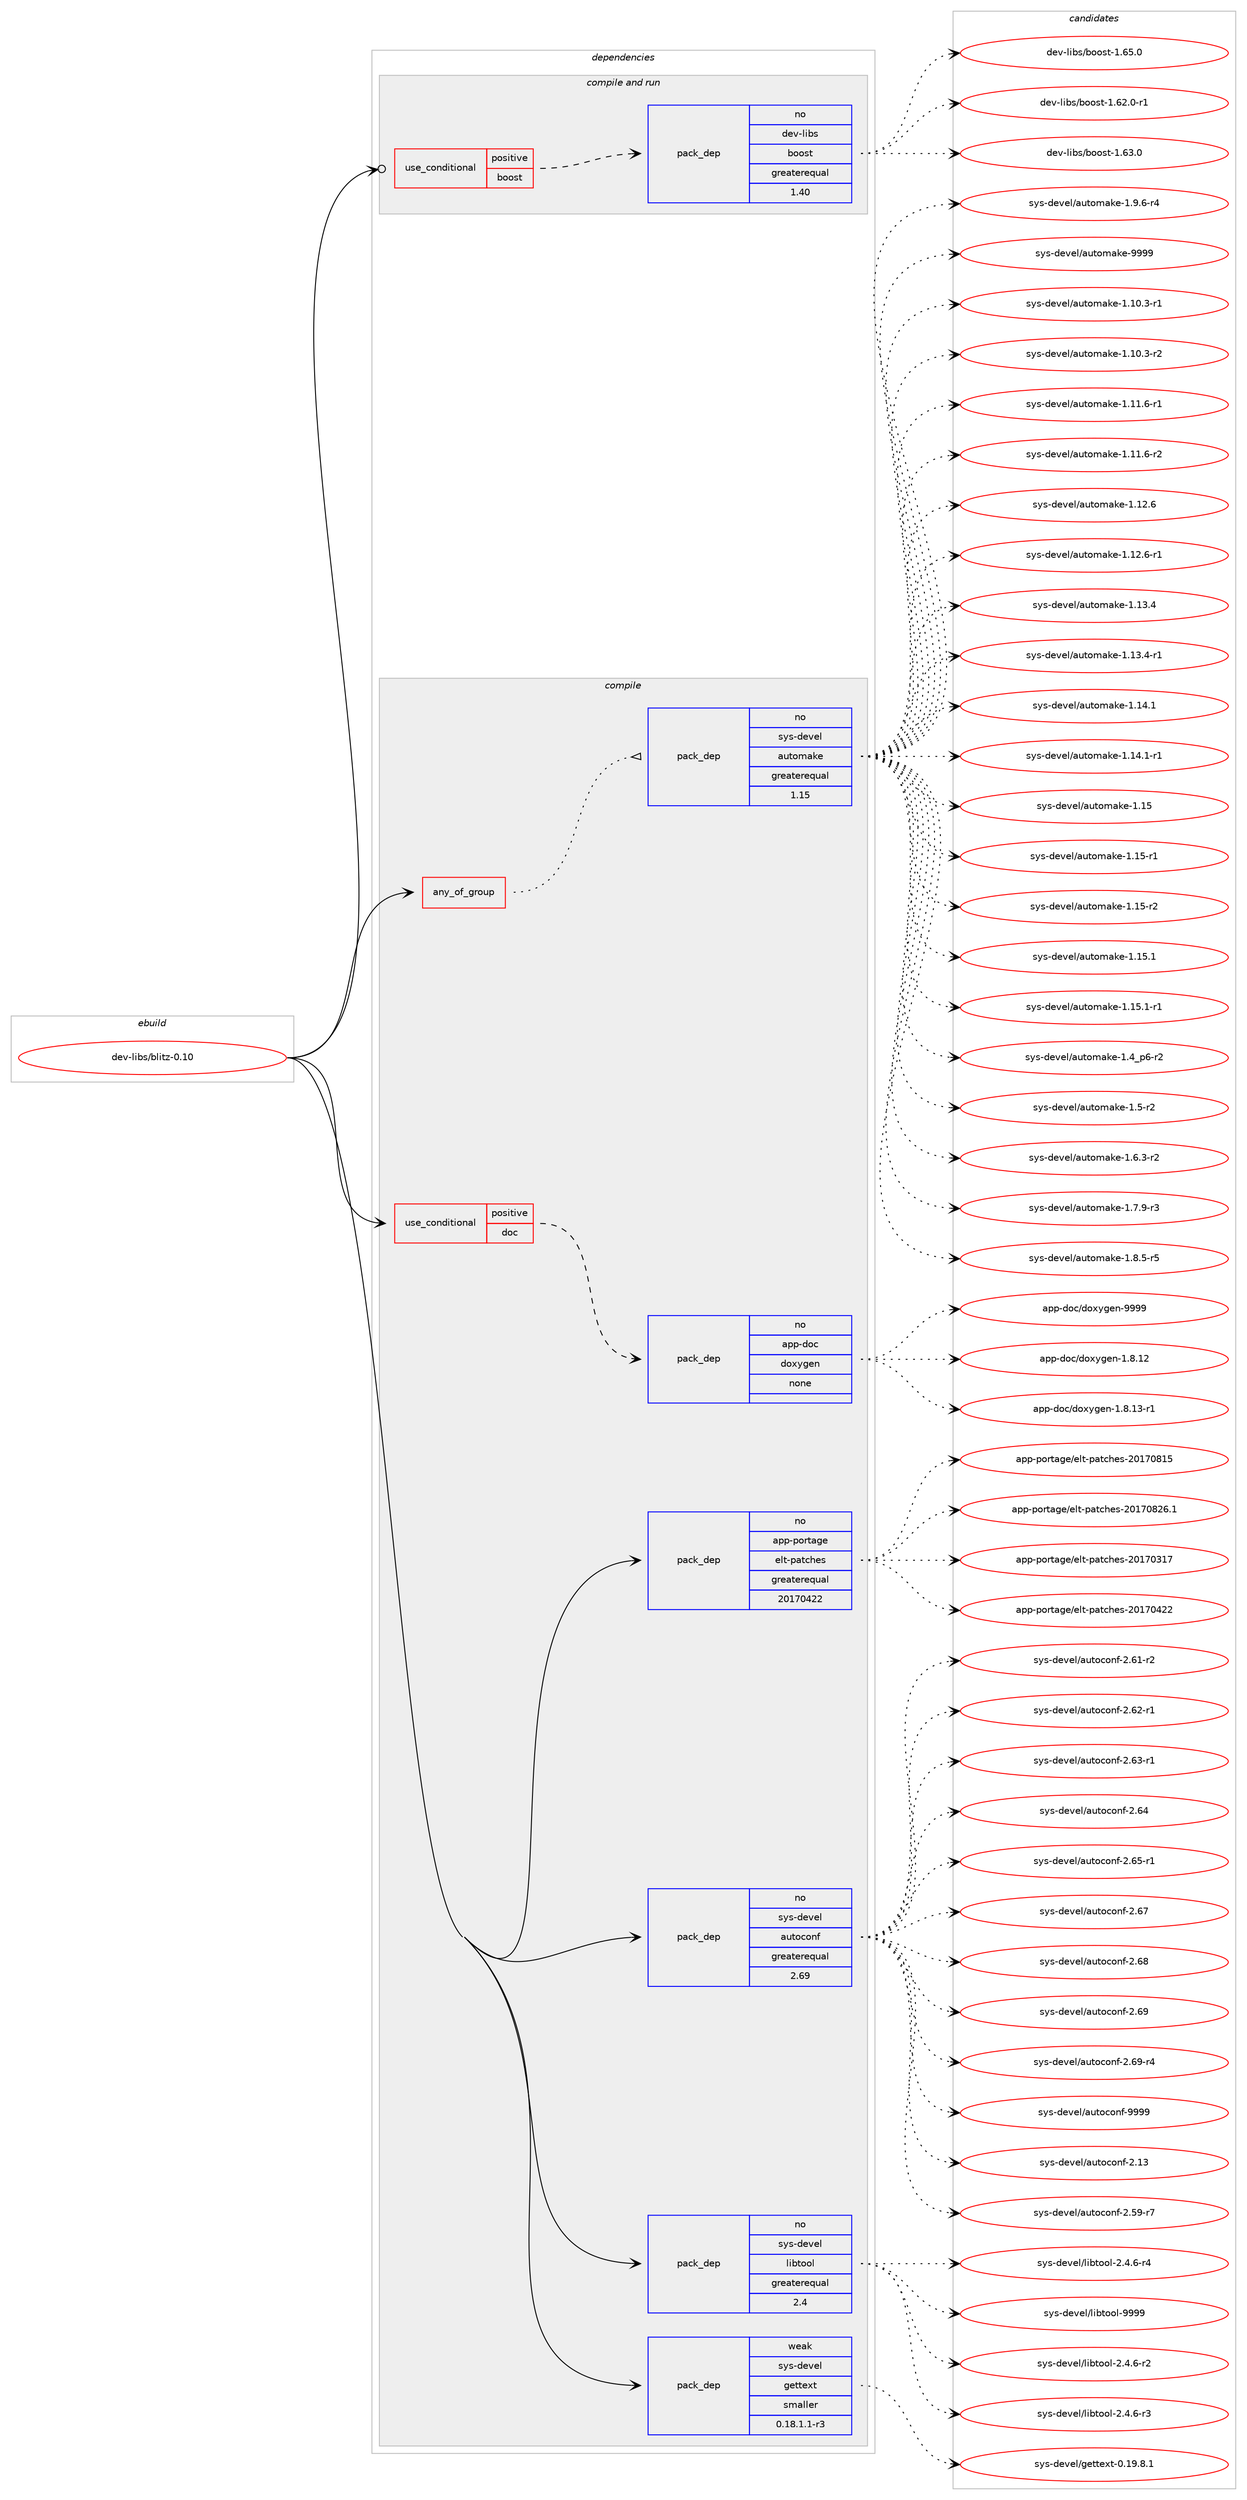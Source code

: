 digraph prolog {

# *************
# Graph options
# *************

newrank=true;
concentrate=true;
compound=true;
graph [rankdir=LR,fontname=Helvetica,fontsize=10,ranksep=1.5];#, ranksep=2.5, nodesep=0.2];
edge  [arrowhead=vee];
node  [fontname=Helvetica,fontsize=10];

# **********
# The ebuild
# **********

subgraph cluster_leftcol {
color=gray;
rank=same;
label=<<i>ebuild</i>>;
id [label="dev-libs/blitz-0.10", color=red, width=4, href="../dev-libs/blitz-0.10.svg"];
}

# ****************
# The dependencies
# ****************

subgraph cluster_midcol {
color=gray;
label=<<i>dependencies</i>>;
subgraph cluster_compile {
fillcolor="#eeeeee";
style=filled;
label=<<i>compile</i>>;
subgraph any3192 {
dependency111477 [label=<<TABLE BORDER="0" CELLBORDER="1" CELLSPACING="0" CELLPADDING="4"><TR><TD CELLPADDING="10">any_of_group</TD></TR></TABLE>>, shape=none, color=red];subgraph pack84035 {
dependency111478 [label=<<TABLE BORDER="0" CELLBORDER="1" CELLSPACING="0" CELLPADDING="4" WIDTH="220"><TR><TD ROWSPAN="6" CELLPADDING="30">pack_dep</TD></TR><TR><TD WIDTH="110">no</TD></TR><TR><TD>sys-devel</TD></TR><TR><TD>automake</TD></TR><TR><TD>greaterequal</TD></TR><TR><TD>1.15</TD></TR></TABLE>>, shape=none, color=blue];
}
dependency111477:e -> dependency111478:w [weight=20,style="dotted",arrowhead="oinv"];
}
id:e -> dependency111477:w [weight=20,style="solid",arrowhead="vee"];
subgraph cond24220 {
dependency111479 [label=<<TABLE BORDER="0" CELLBORDER="1" CELLSPACING="0" CELLPADDING="4"><TR><TD ROWSPAN="3" CELLPADDING="10">use_conditional</TD></TR><TR><TD>positive</TD></TR><TR><TD>doc</TD></TR></TABLE>>, shape=none, color=red];
subgraph pack84036 {
dependency111480 [label=<<TABLE BORDER="0" CELLBORDER="1" CELLSPACING="0" CELLPADDING="4" WIDTH="220"><TR><TD ROWSPAN="6" CELLPADDING="30">pack_dep</TD></TR><TR><TD WIDTH="110">no</TD></TR><TR><TD>app-doc</TD></TR><TR><TD>doxygen</TD></TR><TR><TD>none</TD></TR><TR><TD></TD></TR></TABLE>>, shape=none, color=blue];
}
dependency111479:e -> dependency111480:w [weight=20,style="dashed",arrowhead="vee"];
}
id:e -> dependency111479:w [weight=20,style="solid",arrowhead="vee"];
subgraph pack84037 {
dependency111481 [label=<<TABLE BORDER="0" CELLBORDER="1" CELLSPACING="0" CELLPADDING="4" WIDTH="220"><TR><TD ROWSPAN="6" CELLPADDING="30">pack_dep</TD></TR><TR><TD WIDTH="110">no</TD></TR><TR><TD>app-portage</TD></TR><TR><TD>elt-patches</TD></TR><TR><TD>greaterequal</TD></TR><TR><TD>20170422</TD></TR></TABLE>>, shape=none, color=blue];
}
id:e -> dependency111481:w [weight=20,style="solid",arrowhead="vee"];
subgraph pack84038 {
dependency111482 [label=<<TABLE BORDER="0" CELLBORDER="1" CELLSPACING="0" CELLPADDING="4" WIDTH="220"><TR><TD ROWSPAN="6" CELLPADDING="30">pack_dep</TD></TR><TR><TD WIDTH="110">no</TD></TR><TR><TD>sys-devel</TD></TR><TR><TD>autoconf</TD></TR><TR><TD>greaterequal</TD></TR><TR><TD>2.69</TD></TR></TABLE>>, shape=none, color=blue];
}
id:e -> dependency111482:w [weight=20,style="solid",arrowhead="vee"];
subgraph pack84039 {
dependency111483 [label=<<TABLE BORDER="0" CELLBORDER="1" CELLSPACING="0" CELLPADDING="4" WIDTH="220"><TR><TD ROWSPAN="6" CELLPADDING="30">pack_dep</TD></TR><TR><TD WIDTH="110">no</TD></TR><TR><TD>sys-devel</TD></TR><TR><TD>libtool</TD></TR><TR><TD>greaterequal</TD></TR><TR><TD>2.4</TD></TR></TABLE>>, shape=none, color=blue];
}
id:e -> dependency111483:w [weight=20,style="solid",arrowhead="vee"];
subgraph pack84040 {
dependency111484 [label=<<TABLE BORDER="0" CELLBORDER="1" CELLSPACING="0" CELLPADDING="4" WIDTH="220"><TR><TD ROWSPAN="6" CELLPADDING="30">pack_dep</TD></TR><TR><TD WIDTH="110">weak</TD></TR><TR><TD>sys-devel</TD></TR><TR><TD>gettext</TD></TR><TR><TD>smaller</TD></TR><TR><TD>0.18.1.1-r3</TD></TR></TABLE>>, shape=none, color=blue];
}
id:e -> dependency111484:w [weight=20,style="solid",arrowhead="vee"];
}
subgraph cluster_compileandrun {
fillcolor="#eeeeee";
style=filled;
label=<<i>compile and run</i>>;
subgraph cond24221 {
dependency111485 [label=<<TABLE BORDER="0" CELLBORDER="1" CELLSPACING="0" CELLPADDING="4"><TR><TD ROWSPAN="3" CELLPADDING="10">use_conditional</TD></TR><TR><TD>positive</TD></TR><TR><TD>boost</TD></TR></TABLE>>, shape=none, color=red];
subgraph pack84041 {
dependency111486 [label=<<TABLE BORDER="0" CELLBORDER="1" CELLSPACING="0" CELLPADDING="4" WIDTH="220"><TR><TD ROWSPAN="6" CELLPADDING="30">pack_dep</TD></TR><TR><TD WIDTH="110">no</TD></TR><TR><TD>dev-libs</TD></TR><TR><TD>boost</TD></TR><TR><TD>greaterequal</TD></TR><TR><TD>1.40</TD></TR></TABLE>>, shape=none, color=blue];
}
dependency111485:e -> dependency111486:w [weight=20,style="dashed",arrowhead="vee"];
}
id:e -> dependency111485:w [weight=20,style="solid",arrowhead="odotvee"];
}
subgraph cluster_run {
fillcolor="#eeeeee";
style=filled;
label=<<i>run</i>>;
}
}

# **************
# The candidates
# **************

subgraph cluster_choices {
rank=same;
color=gray;
label=<<i>candidates</i>>;

subgraph choice84035 {
color=black;
nodesep=1;
choice11512111545100101118101108479711711611110997107101454946494846514511449 [label="sys-devel/automake-1.10.3-r1", color=red, width=4,href="../sys-devel/automake-1.10.3-r1.svg"];
choice11512111545100101118101108479711711611110997107101454946494846514511450 [label="sys-devel/automake-1.10.3-r2", color=red, width=4,href="../sys-devel/automake-1.10.3-r2.svg"];
choice11512111545100101118101108479711711611110997107101454946494946544511449 [label="sys-devel/automake-1.11.6-r1", color=red, width=4,href="../sys-devel/automake-1.11.6-r1.svg"];
choice11512111545100101118101108479711711611110997107101454946494946544511450 [label="sys-devel/automake-1.11.6-r2", color=red, width=4,href="../sys-devel/automake-1.11.6-r2.svg"];
choice1151211154510010111810110847971171161111099710710145494649504654 [label="sys-devel/automake-1.12.6", color=red, width=4,href="../sys-devel/automake-1.12.6.svg"];
choice11512111545100101118101108479711711611110997107101454946495046544511449 [label="sys-devel/automake-1.12.6-r1", color=red, width=4,href="../sys-devel/automake-1.12.6-r1.svg"];
choice1151211154510010111810110847971171161111099710710145494649514652 [label="sys-devel/automake-1.13.4", color=red, width=4,href="../sys-devel/automake-1.13.4.svg"];
choice11512111545100101118101108479711711611110997107101454946495146524511449 [label="sys-devel/automake-1.13.4-r1", color=red, width=4,href="../sys-devel/automake-1.13.4-r1.svg"];
choice1151211154510010111810110847971171161111099710710145494649524649 [label="sys-devel/automake-1.14.1", color=red, width=4,href="../sys-devel/automake-1.14.1.svg"];
choice11512111545100101118101108479711711611110997107101454946495246494511449 [label="sys-devel/automake-1.14.1-r1", color=red, width=4,href="../sys-devel/automake-1.14.1-r1.svg"];
choice115121115451001011181011084797117116111109971071014549464953 [label="sys-devel/automake-1.15", color=red, width=4,href="../sys-devel/automake-1.15.svg"];
choice1151211154510010111810110847971171161111099710710145494649534511449 [label="sys-devel/automake-1.15-r1", color=red, width=4,href="../sys-devel/automake-1.15-r1.svg"];
choice1151211154510010111810110847971171161111099710710145494649534511450 [label="sys-devel/automake-1.15-r2", color=red, width=4,href="../sys-devel/automake-1.15-r2.svg"];
choice1151211154510010111810110847971171161111099710710145494649534649 [label="sys-devel/automake-1.15.1", color=red, width=4,href="../sys-devel/automake-1.15.1.svg"];
choice11512111545100101118101108479711711611110997107101454946495346494511449 [label="sys-devel/automake-1.15.1-r1", color=red, width=4,href="../sys-devel/automake-1.15.1-r1.svg"];
choice115121115451001011181011084797117116111109971071014549465295112544511450 [label="sys-devel/automake-1.4_p6-r2", color=red, width=4,href="../sys-devel/automake-1.4_p6-r2.svg"];
choice11512111545100101118101108479711711611110997107101454946534511450 [label="sys-devel/automake-1.5-r2", color=red, width=4,href="../sys-devel/automake-1.5-r2.svg"];
choice115121115451001011181011084797117116111109971071014549465446514511450 [label="sys-devel/automake-1.6.3-r2", color=red, width=4,href="../sys-devel/automake-1.6.3-r2.svg"];
choice115121115451001011181011084797117116111109971071014549465546574511451 [label="sys-devel/automake-1.7.9-r3", color=red, width=4,href="../sys-devel/automake-1.7.9-r3.svg"];
choice115121115451001011181011084797117116111109971071014549465646534511453 [label="sys-devel/automake-1.8.5-r5", color=red, width=4,href="../sys-devel/automake-1.8.5-r5.svg"];
choice115121115451001011181011084797117116111109971071014549465746544511452 [label="sys-devel/automake-1.9.6-r4", color=red, width=4,href="../sys-devel/automake-1.9.6-r4.svg"];
choice115121115451001011181011084797117116111109971071014557575757 [label="sys-devel/automake-9999", color=red, width=4,href="../sys-devel/automake-9999.svg"];
dependency111478:e -> choice11512111545100101118101108479711711611110997107101454946494846514511449:w [style=dotted,weight="100"];
dependency111478:e -> choice11512111545100101118101108479711711611110997107101454946494846514511450:w [style=dotted,weight="100"];
dependency111478:e -> choice11512111545100101118101108479711711611110997107101454946494946544511449:w [style=dotted,weight="100"];
dependency111478:e -> choice11512111545100101118101108479711711611110997107101454946494946544511450:w [style=dotted,weight="100"];
dependency111478:e -> choice1151211154510010111810110847971171161111099710710145494649504654:w [style=dotted,weight="100"];
dependency111478:e -> choice11512111545100101118101108479711711611110997107101454946495046544511449:w [style=dotted,weight="100"];
dependency111478:e -> choice1151211154510010111810110847971171161111099710710145494649514652:w [style=dotted,weight="100"];
dependency111478:e -> choice11512111545100101118101108479711711611110997107101454946495146524511449:w [style=dotted,weight="100"];
dependency111478:e -> choice1151211154510010111810110847971171161111099710710145494649524649:w [style=dotted,weight="100"];
dependency111478:e -> choice11512111545100101118101108479711711611110997107101454946495246494511449:w [style=dotted,weight="100"];
dependency111478:e -> choice115121115451001011181011084797117116111109971071014549464953:w [style=dotted,weight="100"];
dependency111478:e -> choice1151211154510010111810110847971171161111099710710145494649534511449:w [style=dotted,weight="100"];
dependency111478:e -> choice1151211154510010111810110847971171161111099710710145494649534511450:w [style=dotted,weight="100"];
dependency111478:e -> choice1151211154510010111810110847971171161111099710710145494649534649:w [style=dotted,weight="100"];
dependency111478:e -> choice11512111545100101118101108479711711611110997107101454946495346494511449:w [style=dotted,weight="100"];
dependency111478:e -> choice115121115451001011181011084797117116111109971071014549465295112544511450:w [style=dotted,weight="100"];
dependency111478:e -> choice11512111545100101118101108479711711611110997107101454946534511450:w [style=dotted,weight="100"];
dependency111478:e -> choice115121115451001011181011084797117116111109971071014549465446514511450:w [style=dotted,weight="100"];
dependency111478:e -> choice115121115451001011181011084797117116111109971071014549465546574511451:w [style=dotted,weight="100"];
dependency111478:e -> choice115121115451001011181011084797117116111109971071014549465646534511453:w [style=dotted,weight="100"];
dependency111478:e -> choice115121115451001011181011084797117116111109971071014549465746544511452:w [style=dotted,weight="100"];
dependency111478:e -> choice115121115451001011181011084797117116111109971071014557575757:w [style=dotted,weight="100"];
}
subgraph choice84036 {
color=black;
nodesep=1;
choice9711211245100111994710011112012110310111045494656464950 [label="app-doc/doxygen-1.8.12", color=red, width=4,href="../app-doc/doxygen-1.8.12.svg"];
choice97112112451001119947100111120121103101110454946564649514511449 [label="app-doc/doxygen-1.8.13-r1", color=red, width=4,href="../app-doc/doxygen-1.8.13-r1.svg"];
choice971121124510011199471001111201211031011104557575757 [label="app-doc/doxygen-9999", color=red, width=4,href="../app-doc/doxygen-9999.svg"];
dependency111480:e -> choice9711211245100111994710011112012110310111045494656464950:w [style=dotted,weight="100"];
dependency111480:e -> choice97112112451001119947100111120121103101110454946564649514511449:w [style=dotted,weight="100"];
dependency111480:e -> choice971121124510011199471001111201211031011104557575757:w [style=dotted,weight="100"];
}
subgraph choice84037 {
color=black;
nodesep=1;
choice97112112451121111141169710310147101108116451129711699104101115455048495548514955 [label="app-portage/elt-patches-20170317", color=red, width=4,href="../app-portage/elt-patches-20170317.svg"];
choice97112112451121111141169710310147101108116451129711699104101115455048495548525050 [label="app-portage/elt-patches-20170422", color=red, width=4,href="../app-portage/elt-patches-20170422.svg"];
choice97112112451121111141169710310147101108116451129711699104101115455048495548564953 [label="app-portage/elt-patches-20170815", color=red, width=4,href="../app-portage/elt-patches-20170815.svg"];
choice971121124511211111411697103101471011081164511297116991041011154550484955485650544649 [label="app-portage/elt-patches-20170826.1", color=red, width=4,href="../app-portage/elt-patches-20170826.1.svg"];
dependency111481:e -> choice97112112451121111141169710310147101108116451129711699104101115455048495548514955:w [style=dotted,weight="100"];
dependency111481:e -> choice97112112451121111141169710310147101108116451129711699104101115455048495548525050:w [style=dotted,weight="100"];
dependency111481:e -> choice97112112451121111141169710310147101108116451129711699104101115455048495548564953:w [style=dotted,weight="100"];
dependency111481:e -> choice971121124511211111411697103101471011081164511297116991041011154550484955485650544649:w [style=dotted,weight="100"];
}
subgraph choice84038 {
color=black;
nodesep=1;
choice115121115451001011181011084797117116111991111101024550464951 [label="sys-devel/autoconf-2.13", color=red, width=4,href="../sys-devel/autoconf-2.13.svg"];
choice1151211154510010111810110847971171161119911111010245504653574511455 [label="sys-devel/autoconf-2.59-r7", color=red, width=4,href="../sys-devel/autoconf-2.59-r7.svg"];
choice1151211154510010111810110847971171161119911111010245504654494511450 [label="sys-devel/autoconf-2.61-r2", color=red, width=4,href="../sys-devel/autoconf-2.61-r2.svg"];
choice1151211154510010111810110847971171161119911111010245504654504511449 [label="sys-devel/autoconf-2.62-r1", color=red, width=4,href="../sys-devel/autoconf-2.62-r1.svg"];
choice1151211154510010111810110847971171161119911111010245504654514511449 [label="sys-devel/autoconf-2.63-r1", color=red, width=4,href="../sys-devel/autoconf-2.63-r1.svg"];
choice115121115451001011181011084797117116111991111101024550465452 [label="sys-devel/autoconf-2.64", color=red, width=4,href="../sys-devel/autoconf-2.64.svg"];
choice1151211154510010111810110847971171161119911111010245504654534511449 [label="sys-devel/autoconf-2.65-r1", color=red, width=4,href="../sys-devel/autoconf-2.65-r1.svg"];
choice115121115451001011181011084797117116111991111101024550465455 [label="sys-devel/autoconf-2.67", color=red, width=4,href="../sys-devel/autoconf-2.67.svg"];
choice115121115451001011181011084797117116111991111101024550465456 [label="sys-devel/autoconf-2.68", color=red, width=4,href="../sys-devel/autoconf-2.68.svg"];
choice115121115451001011181011084797117116111991111101024550465457 [label="sys-devel/autoconf-2.69", color=red, width=4,href="../sys-devel/autoconf-2.69.svg"];
choice1151211154510010111810110847971171161119911111010245504654574511452 [label="sys-devel/autoconf-2.69-r4", color=red, width=4,href="../sys-devel/autoconf-2.69-r4.svg"];
choice115121115451001011181011084797117116111991111101024557575757 [label="sys-devel/autoconf-9999", color=red, width=4,href="../sys-devel/autoconf-9999.svg"];
dependency111482:e -> choice115121115451001011181011084797117116111991111101024550464951:w [style=dotted,weight="100"];
dependency111482:e -> choice1151211154510010111810110847971171161119911111010245504653574511455:w [style=dotted,weight="100"];
dependency111482:e -> choice1151211154510010111810110847971171161119911111010245504654494511450:w [style=dotted,weight="100"];
dependency111482:e -> choice1151211154510010111810110847971171161119911111010245504654504511449:w [style=dotted,weight="100"];
dependency111482:e -> choice1151211154510010111810110847971171161119911111010245504654514511449:w [style=dotted,weight="100"];
dependency111482:e -> choice115121115451001011181011084797117116111991111101024550465452:w [style=dotted,weight="100"];
dependency111482:e -> choice1151211154510010111810110847971171161119911111010245504654534511449:w [style=dotted,weight="100"];
dependency111482:e -> choice115121115451001011181011084797117116111991111101024550465455:w [style=dotted,weight="100"];
dependency111482:e -> choice115121115451001011181011084797117116111991111101024550465456:w [style=dotted,weight="100"];
dependency111482:e -> choice115121115451001011181011084797117116111991111101024550465457:w [style=dotted,weight="100"];
dependency111482:e -> choice1151211154510010111810110847971171161119911111010245504654574511452:w [style=dotted,weight="100"];
dependency111482:e -> choice115121115451001011181011084797117116111991111101024557575757:w [style=dotted,weight="100"];
}
subgraph choice84039 {
color=black;
nodesep=1;
choice1151211154510010111810110847108105981161111111084550465246544511450 [label="sys-devel/libtool-2.4.6-r2", color=red, width=4,href="../sys-devel/libtool-2.4.6-r2.svg"];
choice1151211154510010111810110847108105981161111111084550465246544511451 [label="sys-devel/libtool-2.4.6-r3", color=red, width=4,href="../sys-devel/libtool-2.4.6-r3.svg"];
choice1151211154510010111810110847108105981161111111084550465246544511452 [label="sys-devel/libtool-2.4.6-r4", color=red, width=4,href="../sys-devel/libtool-2.4.6-r4.svg"];
choice1151211154510010111810110847108105981161111111084557575757 [label="sys-devel/libtool-9999", color=red, width=4,href="../sys-devel/libtool-9999.svg"];
dependency111483:e -> choice1151211154510010111810110847108105981161111111084550465246544511450:w [style=dotted,weight="100"];
dependency111483:e -> choice1151211154510010111810110847108105981161111111084550465246544511451:w [style=dotted,weight="100"];
dependency111483:e -> choice1151211154510010111810110847108105981161111111084550465246544511452:w [style=dotted,weight="100"];
dependency111483:e -> choice1151211154510010111810110847108105981161111111084557575757:w [style=dotted,weight="100"];
}
subgraph choice84040 {
color=black;
nodesep=1;
choice1151211154510010111810110847103101116116101120116454846495746564649 [label="sys-devel/gettext-0.19.8.1", color=red, width=4,href="../sys-devel/gettext-0.19.8.1.svg"];
dependency111484:e -> choice1151211154510010111810110847103101116116101120116454846495746564649:w [style=dotted,weight="100"];
}
subgraph choice84041 {
color=black;
nodesep=1;
choice10010111845108105981154798111111115116454946545046484511449 [label="dev-libs/boost-1.62.0-r1", color=red, width=4,href="../dev-libs/boost-1.62.0-r1.svg"];
choice1001011184510810598115479811111111511645494654514648 [label="dev-libs/boost-1.63.0", color=red, width=4,href="../dev-libs/boost-1.63.0.svg"];
choice1001011184510810598115479811111111511645494654534648 [label="dev-libs/boost-1.65.0", color=red, width=4,href="../dev-libs/boost-1.65.0.svg"];
dependency111486:e -> choice10010111845108105981154798111111115116454946545046484511449:w [style=dotted,weight="100"];
dependency111486:e -> choice1001011184510810598115479811111111511645494654514648:w [style=dotted,weight="100"];
dependency111486:e -> choice1001011184510810598115479811111111511645494654534648:w [style=dotted,weight="100"];
}
}

}
